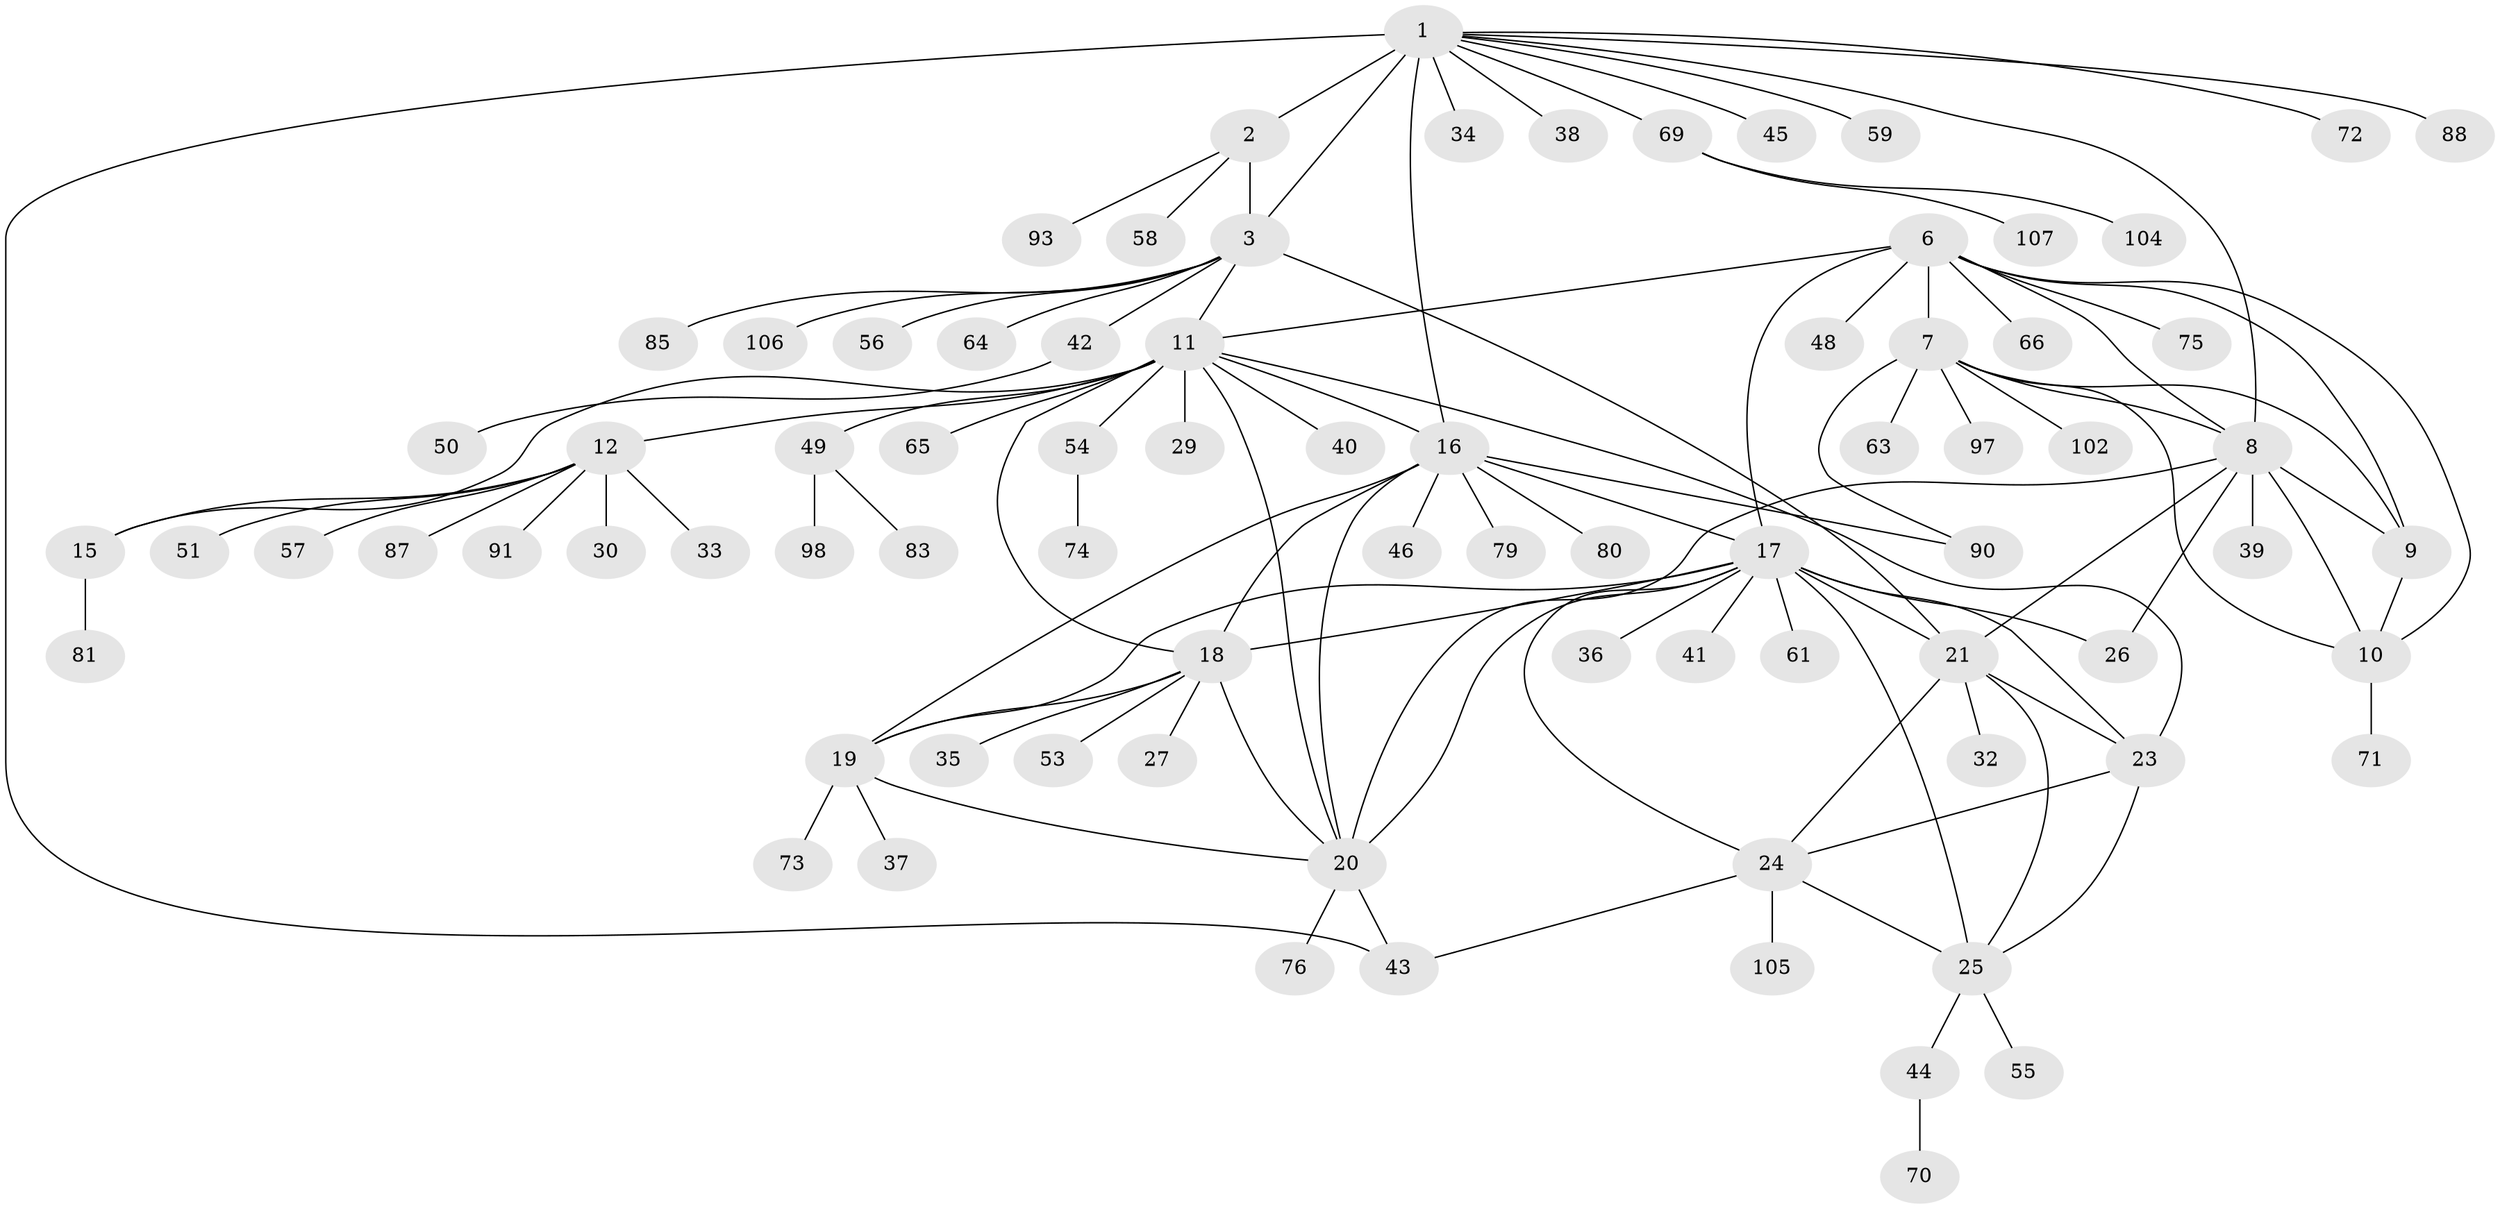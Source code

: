 // Generated by graph-tools (version 1.1) at 2025/52/02/27/25 19:52:17]
// undirected, 80 vertices, 112 edges
graph export_dot {
graph [start="1"]
  node [color=gray90,style=filled];
  1 [super="+4"];
  2 [super="+100"];
  3 [super="+5"];
  6 [super="+62"];
  7 [super="+89"];
  8 [super="+52"];
  9 [super="+101"];
  10 [super="+99"];
  11 [super="+14"];
  12 [super="+13"];
  15;
  16 [super="+103"];
  17 [super="+22"];
  18 [super="+68"];
  19;
  20 [super="+60"];
  21 [super="+84"];
  23 [super="+31"];
  24 [super="+67"];
  25 [super="+47"];
  26;
  27 [super="+28"];
  29;
  30 [super="+78"];
  32;
  33;
  34;
  35 [super="+92"];
  36 [super="+77"];
  37;
  38;
  39;
  40;
  41;
  42;
  43;
  44 [super="+95"];
  45;
  46;
  48 [super="+94"];
  49;
  50;
  51;
  53;
  54 [super="+82"];
  55;
  56;
  57;
  58;
  59;
  61;
  63 [super="+86"];
  64;
  65;
  66;
  69;
  70;
  71;
  72 [super="+96"];
  73;
  74;
  75;
  76;
  79;
  80;
  81;
  83;
  85;
  87;
  88;
  90;
  91;
  93;
  97;
  98;
  102;
  104;
  105 [super="+108"];
  106;
  107;
  1 -- 2 [weight=2];
  1 -- 3 [weight=4];
  1 -- 16;
  1 -- 34;
  1 -- 38;
  1 -- 43;
  1 -- 69;
  1 -- 72;
  1 -- 88;
  1 -- 8;
  1 -- 59;
  1 -- 45;
  2 -- 3 [weight=2];
  2 -- 58;
  2 -- 93;
  3 -- 85;
  3 -- 106;
  3 -- 64;
  3 -- 42;
  3 -- 11;
  3 -- 21;
  3 -- 56;
  6 -- 7;
  6 -- 8;
  6 -- 9;
  6 -- 10;
  6 -- 11;
  6 -- 17;
  6 -- 48;
  6 -- 66;
  6 -- 75;
  7 -- 8;
  7 -- 9;
  7 -- 10;
  7 -- 63;
  7 -- 90;
  7 -- 97;
  7 -- 102;
  8 -- 9;
  8 -- 10;
  8 -- 21;
  8 -- 26;
  8 -- 39;
  8 -- 20 [weight=2];
  9 -- 10;
  10 -- 71;
  11 -- 12 [weight=4];
  11 -- 15 [weight=2];
  11 -- 20;
  11 -- 29;
  11 -- 49;
  11 -- 54;
  11 -- 65;
  11 -- 18;
  11 -- 16;
  11 -- 23;
  11 -- 40;
  12 -- 15 [weight=2];
  12 -- 30;
  12 -- 33;
  12 -- 57;
  12 -- 87;
  12 -- 91;
  12 -- 51;
  15 -- 81;
  16 -- 17;
  16 -- 18;
  16 -- 19;
  16 -- 20;
  16 -- 46;
  16 -- 79;
  16 -- 80;
  16 -- 90;
  17 -- 18;
  17 -- 19;
  17 -- 20;
  17 -- 36;
  17 -- 41;
  17 -- 61;
  17 -- 21;
  17 -- 23;
  17 -- 24;
  17 -- 25;
  17 -- 26;
  18 -- 19;
  18 -- 20;
  18 -- 27;
  18 -- 35;
  18 -- 53;
  19 -- 20;
  19 -- 37;
  19 -- 73;
  20 -- 43;
  20 -- 76;
  21 -- 23;
  21 -- 24;
  21 -- 25;
  21 -- 32;
  23 -- 24;
  23 -- 25;
  24 -- 25;
  24 -- 105;
  24 -- 43;
  25 -- 44;
  25 -- 55;
  42 -- 50;
  44 -- 70;
  49 -- 83;
  49 -- 98;
  54 -- 74;
  69 -- 104;
  69 -- 107;
}
